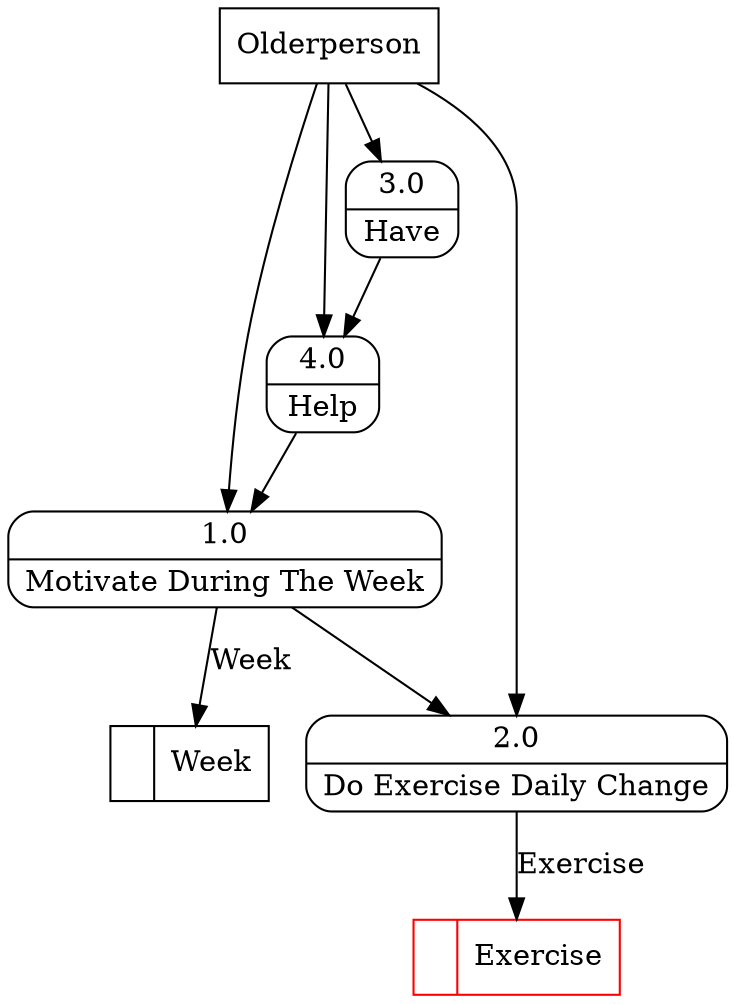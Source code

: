 digraph dfd2{ 
node[shape=record]
200 [label="<f0>  |<f1> Exercise " color=red];
201 [label="<f0>  |<f1> Week " ];
202 [label="Olderperson" shape=box];
203 [label="{<f0> 1.0|<f1> Motivate During The Week }" shape=Mrecord];
204 [label="{<f0> 2.0|<f1> Do Exercise Daily Change }" shape=Mrecord];
205 [label="{<f0> 3.0|<f1> Have }" shape=Mrecord];
206 [label="{<f0> 4.0|<f1> Help }" shape=Mrecord];
202 -> 203
202 -> 204
202 -> 205
202 -> 206
203 -> 204
203 -> 201 [label="Week"]
204 -> 200 [label="Exercise"]
205 -> 206
206 -> 203
}